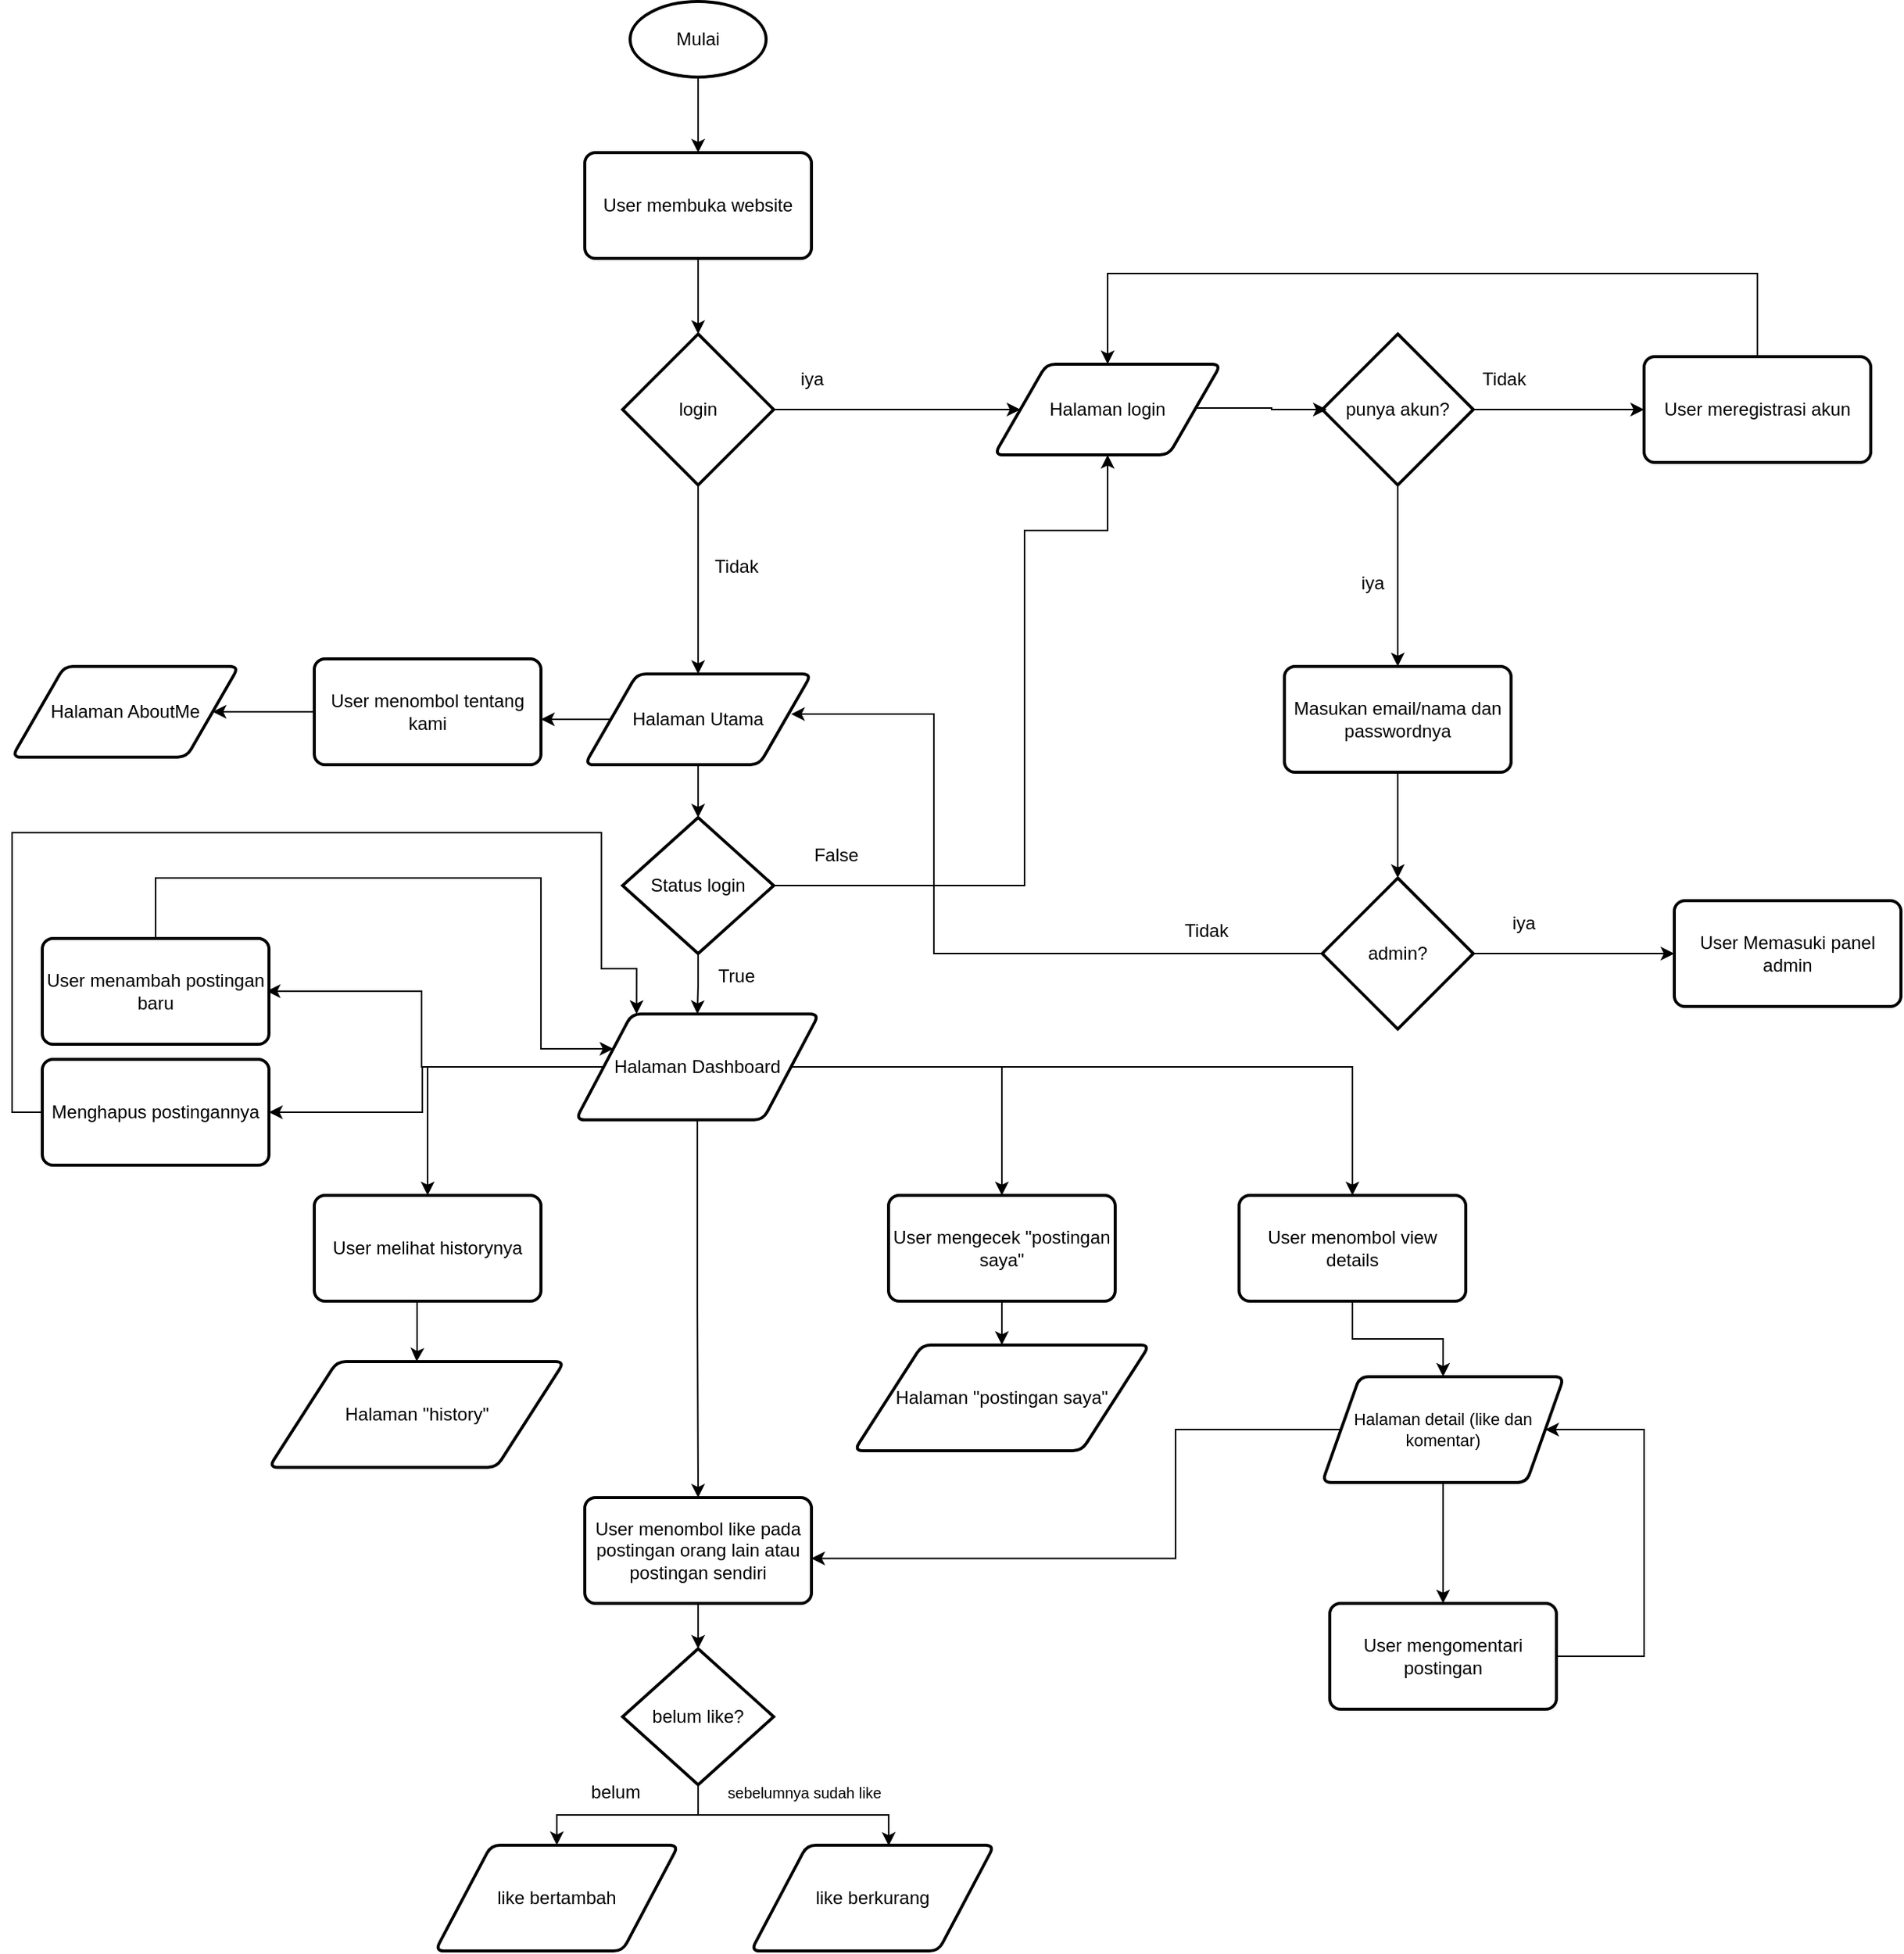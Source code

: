 <mxfile version="27.1.1">
  <diagram name="Halaman-1" id="MJmJi7lBrZbFinYOrvxq">
    <mxGraphModel dx="2633" dy="835" grid="1" gridSize="10" guides="1" tooltips="1" connect="1" arrows="1" fold="1" page="1" pageScale="1" pageWidth="827" pageHeight="1169" math="0" shadow="0">
      <root>
        <mxCell id="0" />
        <mxCell id="1" parent="0" />
        <mxCell id="HMI9Q-J90Ie4Uta5KRQw-22" style="edgeStyle=orthogonalEdgeStyle;rounded=0;orthogonalLoop=1;jettySize=auto;html=1;" edge="1" parent="1" source="HMI9Q-J90Ie4Uta5KRQw-1" target="HMI9Q-J90Ie4Uta5KRQw-2">
          <mxGeometry relative="1" as="geometry" />
        </mxCell>
        <mxCell id="HMI9Q-J90Ie4Uta5KRQw-1" value="Mulai" style="strokeWidth=2;html=1;shape=mxgraph.flowchart.start_1;whiteSpace=wrap;" vertex="1" parent="1">
          <mxGeometry x="369" y="210" width="90" height="50" as="geometry" />
        </mxCell>
        <mxCell id="HMI9Q-J90Ie4Uta5KRQw-2" value="User membuka website" style="rounded=1;whiteSpace=wrap;html=1;absoluteArcSize=1;arcSize=14;strokeWidth=2;" vertex="1" parent="1">
          <mxGeometry x="339" y="310" width="150" height="70" as="geometry" />
        </mxCell>
        <mxCell id="HMI9Q-J90Ie4Uta5KRQw-6" style="edgeStyle=orthogonalEdgeStyle;rounded=0;orthogonalLoop=1;jettySize=auto;html=1;" edge="1" parent="1" source="HMI9Q-J90Ie4Uta5KRQw-4" target="HMI9Q-J90Ie4Uta5KRQw-48">
          <mxGeometry relative="1" as="geometry">
            <mxPoint x="610" y="480" as="targetPoint" />
          </mxGeometry>
        </mxCell>
        <mxCell id="HMI9Q-J90Ie4Uta5KRQw-8" style="edgeStyle=orthogonalEdgeStyle;rounded=0;orthogonalLoop=1;jettySize=auto;html=1;entryX=0.5;entryY=0;entryDx=0;entryDy=0;" edge="1" parent="1" source="HMI9Q-J90Ie4Uta5KRQw-4" target="HMI9Q-J90Ie4Uta5KRQw-39">
          <mxGeometry relative="1" as="geometry">
            <mxPoint x="414" y="650" as="targetPoint" />
          </mxGeometry>
        </mxCell>
        <mxCell id="HMI9Q-J90Ie4Uta5KRQw-4" value="login" style="strokeWidth=2;html=1;shape=mxgraph.flowchart.decision;whiteSpace=wrap;" vertex="1" parent="1">
          <mxGeometry x="364" y="430" width="100" height="100" as="geometry" />
        </mxCell>
        <mxCell id="HMI9Q-J90Ie4Uta5KRQw-12" style="edgeStyle=orthogonalEdgeStyle;rounded=0;orthogonalLoop=1;jettySize=auto;html=1;entryX=0;entryY=0.5;entryDx=0;entryDy=0;" edge="1" parent="1" source="HMI9Q-J90Ie4Uta5KRQw-9" target="HMI9Q-J90Ie4Uta5KRQw-11">
          <mxGeometry relative="1" as="geometry" />
        </mxCell>
        <mxCell id="HMI9Q-J90Ie4Uta5KRQw-14" style="edgeStyle=orthogonalEdgeStyle;rounded=0;orthogonalLoop=1;jettySize=auto;html=1;" edge="1" parent="1" source="HMI9Q-J90Ie4Uta5KRQw-9" target="HMI9Q-J90Ie4Uta5KRQw-13">
          <mxGeometry relative="1" as="geometry" />
        </mxCell>
        <mxCell id="HMI9Q-J90Ie4Uta5KRQw-9" value="punya akun?" style="strokeWidth=2;html=1;shape=mxgraph.flowchart.decision;whiteSpace=wrap;" vertex="1" parent="1">
          <mxGeometry x="827" y="430" width="100" height="100" as="geometry" />
        </mxCell>
        <mxCell id="HMI9Q-J90Ie4Uta5KRQw-10" style="edgeStyle=orthogonalEdgeStyle;rounded=0;orthogonalLoop=1;jettySize=auto;html=1;entryX=0.03;entryY=0.5;entryDx=0;entryDy=0;entryPerimeter=0;exitX=0.894;exitY=0.483;exitDx=0;exitDy=0;exitPerimeter=0;" edge="1" parent="1" source="HMI9Q-J90Ie4Uta5KRQw-48" target="HMI9Q-J90Ie4Uta5KRQw-9">
          <mxGeometry relative="1" as="geometry">
            <mxPoint x="760" y="480" as="sourcePoint" />
          </mxGeometry>
        </mxCell>
        <mxCell id="HMI9Q-J90Ie4Uta5KRQw-19" style="edgeStyle=orthogonalEdgeStyle;rounded=0;orthogonalLoop=1;jettySize=auto;html=1;entryX=0.5;entryY=0;entryDx=0;entryDy=0;" edge="1" parent="1" source="HMI9Q-J90Ie4Uta5KRQw-11" target="HMI9Q-J90Ie4Uta5KRQw-48">
          <mxGeometry relative="1" as="geometry">
            <mxPoint x="685" y="445" as="targetPoint" />
            <Array as="points">
              <mxPoint x="1115" y="390" />
              <mxPoint x="685" y="390" />
            </Array>
          </mxGeometry>
        </mxCell>
        <mxCell id="HMI9Q-J90Ie4Uta5KRQw-11" value="User meregistrasi akun" style="rounded=1;whiteSpace=wrap;html=1;absoluteArcSize=1;arcSize=14;strokeWidth=2;" vertex="1" parent="1">
          <mxGeometry x="1040" y="445" width="150" height="70" as="geometry" />
        </mxCell>
        <mxCell id="HMI9Q-J90Ie4Uta5KRQw-13" value="Masukan email/nama dan passwordnya" style="rounded=1;whiteSpace=wrap;html=1;absoluteArcSize=1;arcSize=14;strokeWidth=2;" vertex="1" parent="1">
          <mxGeometry x="802" y="650" width="150" height="70" as="geometry" />
        </mxCell>
        <mxCell id="HMI9Q-J90Ie4Uta5KRQw-15" value="iya" style="text;html=1;align=center;verticalAlign=middle;resizable=0;points=[];autosize=1;strokeColor=none;fillColor=none;" vertex="1" parent="1">
          <mxGeometry x="840" y="580" width="40" height="30" as="geometry" />
        </mxCell>
        <mxCell id="HMI9Q-J90Ie4Uta5KRQw-16" value="Tidak" style="text;html=1;align=center;verticalAlign=middle;resizable=0;points=[];autosize=1;strokeColor=none;fillColor=none;" vertex="1" parent="1">
          <mxGeometry x="922" y="445" width="50" height="30" as="geometry" />
        </mxCell>
        <mxCell id="HMI9Q-J90Ie4Uta5KRQw-17" value="Tidak" style="text;html=1;align=center;verticalAlign=middle;resizable=0;points=[];autosize=1;strokeColor=none;fillColor=none;" vertex="1" parent="1">
          <mxGeometry x="414" y="569" width="50" height="30" as="geometry" />
        </mxCell>
        <mxCell id="HMI9Q-J90Ie4Uta5KRQw-18" value="iya" style="text;html=1;align=center;verticalAlign=middle;resizable=0;points=[];autosize=1;strokeColor=none;fillColor=none;" vertex="1" parent="1">
          <mxGeometry x="469" y="445" width="40" height="30" as="geometry" />
        </mxCell>
        <mxCell id="HMI9Q-J90Ie4Uta5KRQw-23" style="edgeStyle=orthogonalEdgeStyle;rounded=0;orthogonalLoop=1;jettySize=auto;html=1;entryX=0.5;entryY=0;entryDx=0;entryDy=0;entryPerimeter=0;" edge="1" parent="1" source="HMI9Q-J90Ie4Uta5KRQw-2" target="HMI9Q-J90Ie4Uta5KRQw-4">
          <mxGeometry relative="1" as="geometry" />
        </mxCell>
        <mxCell id="HMI9Q-J90Ie4Uta5KRQw-26" style="edgeStyle=orthogonalEdgeStyle;rounded=0;orthogonalLoop=1;jettySize=auto;html=1;entryX=0.5;entryY=0;entryDx=0;entryDy=0;" edge="1" parent="1" source="HMI9Q-J90Ie4Uta5KRQw-24" target="HMI9Q-J90Ie4Uta5KRQw-53">
          <mxGeometry relative="1" as="geometry">
            <mxPoint x="414" y="880" as="targetPoint" />
          </mxGeometry>
        </mxCell>
        <mxCell id="HMI9Q-J90Ie4Uta5KRQw-35" style="rounded=0;orthogonalLoop=1;jettySize=auto;html=1;entryX=0.5;entryY=1;entryDx=0;entryDy=0;exitX=1;exitY=0.5;exitDx=0;exitDy=0;exitPerimeter=0;edgeStyle=orthogonalEdgeStyle;strokeColor=light-dark(#000000,#FFF600);" edge="1" parent="1" source="HMI9Q-J90Ie4Uta5KRQw-24" target="HMI9Q-J90Ie4Uta5KRQw-48">
          <mxGeometry relative="1" as="geometry">
            <mxPoint x="685" y="515" as="targetPoint" />
            <Array as="points">
              <mxPoint x="630" y="795" />
              <mxPoint x="630" y="560" />
              <mxPoint x="685" y="560" />
            </Array>
          </mxGeometry>
        </mxCell>
        <mxCell id="HMI9Q-J90Ie4Uta5KRQw-24" value="Status login" style="strokeWidth=2;html=1;shape=mxgraph.flowchart.decision;whiteSpace=wrap;" vertex="1" parent="1">
          <mxGeometry x="364" y="750" width="100" height="90" as="geometry" />
        </mxCell>
        <mxCell id="HMI9Q-J90Ie4Uta5KRQw-25" style="edgeStyle=orthogonalEdgeStyle;rounded=0;orthogonalLoop=1;jettySize=auto;html=1;entryX=0.5;entryY=0;entryDx=0;entryDy=0;entryPerimeter=0;exitX=0.5;exitY=1;exitDx=0;exitDy=0;" edge="1" parent="1" source="HMI9Q-J90Ie4Uta5KRQw-39" target="HMI9Q-J90Ie4Uta5KRQw-24">
          <mxGeometry relative="1" as="geometry">
            <mxPoint x="414" y="720" as="sourcePoint" />
          </mxGeometry>
        </mxCell>
        <mxCell id="HMI9Q-J90Ie4Uta5KRQw-31" style="edgeStyle=orthogonalEdgeStyle;rounded=0;orthogonalLoop=1;jettySize=auto;html=1;entryX=0;entryY=0.5;entryDx=0;entryDy=0;" edge="1" parent="1" source="HMI9Q-J90Ie4Uta5KRQw-27" target="HMI9Q-J90Ie4Uta5KRQw-30">
          <mxGeometry relative="1" as="geometry" />
        </mxCell>
        <mxCell id="HMI9Q-J90Ie4Uta5KRQw-33" style="edgeStyle=orthogonalEdgeStyle;rounded=0;orthogonalLoop=1;jettySize=auto;html=1;entryX=0.91;entryY=0.442;entryDx=0;entryDy=0;entryPerimeter=0;" edge="1" parent="1" source="HMI9Q-J90Ie4Uta5KRQw-27" target="HMI9Q-J90Ie4Uta5KRQw-39">
          <mxGeometry relative="1" as="geometry">
            <mxPoint x="489" y="685" as="targetPoint" />
            <Array as="points">
              <mxPoint x="570" y="840" />
              <mxPoint x="570" y="682" />
            </Array>
          </mxGeometry>
        </mxCell>
        <mxCell id="HMI9Q-J90Ie4Uta5KRQw-27" value="admin?" style="strokeWidth=2;html=1;shape=mxgraph.flowchart.decision;whiteSpace=wrap;" vertex="1" parent="1">
          <mxGeometry x="827" y="790" width="100" height="100" as="geometry" />
        </mxCell>
        <mxCell id="HMI9Q-J90Ie4Uta5KRQw-29" style="edgeStyle=orthogonalEdgeStyle;rounded=0;orthogonalLoop=1;jettySize=auto;html=1;entryX=0.5;entryY=0;entryDx=0;entryDy=0;entryPerimeter=0;" edge="1" parent="1" source="HMI9Q-J90Ie4Uta5KRQw-13" target="HMI9Q-J90Ie4Uta5KRQw-27">
          <mxGeometry relative="1" as="geometry" />
        </mxCell>
        <mxCell id="HMI9Q-J90Ie4Uta5KRQw-30" value="User Memasuki panel admin" style="rounded=1;whiteSpace=wrap;html=1;absoluteArcSize=1;arcSize=14;strokeWidth=2;" vertex="1" parent="1">
          <mxGeometry x="1060" y="805" width="150" height="70" as="geometry" />
        </mxCell>
        <mxCell id="HMI9Q-J90Ie4Uta5KRQw-32" value="iya" style="text;html=1;align=center;verticalAlign=middle;resizable=0;points=[];autosize=1;strokeColor=none;fillColor=none;" vertex="1" parent="1">
          <mxGeometry x="940" y="805" width="40" height="30" as="geometry" />
        </mxCell>
        <mxCell id="HMI9Q-J90Ie4Uta5KRQw-34" value="Tidak" style="text;html=1;align=center;verticalAlign=middle;resizable=0;points=[];autosize=1;strokeColor=none;fillColor=none;" vertex="1" parent="1">
          <mxGeometry x="725" y="810" width="50" height="30" as="geometry" />
        </mxCell>
        <mxCell id="HMI9Q-J90Ie4Uta5KRQw-37" value="False" style="text;html=1;align=center;verticalAlign=middle;resizable=0;points=[];autosize=1;strokeColor=none;fillColor=none;" vertex="1" parent="1">
          <mxGeometry x="480" y="760" width="50" height="30" as="geometry" />
        </mxCell>
        <mxCell id="HMI9Q-J90Ie4Uta5KRQw-38" value="True" style="text;html=1;align=center;verticalAlign=middle;resizable=0;points=[];autosize=1;strokeColor=none;fillColor=none;" vertex="1" parent="1">
          <mxGeometry x="414" y="840" width="50" height="30" as="geometry" />
        </mxCell>
        <mxCell id="HMI9Q-J90Ie4Uta5KRQw-47" style="edgeStyle=orthogonalEdgeStyle;rounded=0;orthogonalLoop=1;jettySize=auto;html=1;" edge="1" parent="1" source="HMI9Q-J90Ie4Uta5KRQw-39" target="HMI9Q-J90Ie4Uta5KRQw-42">
          <mxGeometry relative="1" as="geometry">
            <Array as="points">
              <mxPoint x="340" y="680" />
              <mxPoint x="340" y="680" />
            </Array>
          </mxGeometry>
        </mxCell>
        <mxCell id="HMI9Q-J90Ie4Uta5KRQw-39" value="Halaman Utama" style="shape=parallelogram;html=1;strokeWidth=2;perimeter=parallelogramPerimeter;whiteSpace=wrap;rounded=1;arcSize=12;size=0.23;" vertex="1" parent="1">
          <mxGeometry x="339" y="655" width="150" height="60" as="geometry" />
        </mxCell>
        <mxCell id="HMI9Q-J90Ie4Uta5KRQw-51" style="edgeStyle=orthogonalEdgeStyle;rounded=0;orthogonalLoop=1;jettySize=auto;html=1;entryX=1;entryY=0.5;entryDx=0;entryDy=0;" edge="1" parent="1" source="HMI9Q-J90Ie4Uta5KRQw-42" target="HMI9Q-J90Ie4Uta5KRQw-50">
          <mxGeometry relative="1" as="geometry" />
        </mxCell>
        <mxCell id="HMI9Q-J90Ie4Uta5KRQw-42" value="User menombol tentang kami" style="rounded=1;whiteSpace=wrap;html=1;absoluteArcSize=1;arcSize=14;strokeWidth=2;" vertex="1" parent="1">
          <mxGeometry x="160" y="645" width="150" height="70" as="geometry" />
        </mxCell>
        <mxCell id="HMI9Q-J90Ie4Uta5KRQw-48" value="Halaman login" style="shape=parallelogram;html=1;strokeWidth=2;perimeter=parallelogramPerimeter;whiteSpace=wrap;rounded=1;arcSize=12;size=0.23;" vertex="1" parent="1">
          <mxGeometry x="610" y="450" width="150" height="60" as="geometry" />
        </mxCell>
        <mxCell id="HMI9Q-J90Ie4Uta5KRQw-50" value="Halaman AboutMe" style="shape=parallelogram;html=1;strokeWidth=2;perimeter=parallelogramPerimeter;whiteSpace=wrap;rounded=1;arcSize=12;size=0.23;" vertex="1" parent="1">
          <mxGeometry x="-40" y="650" width="150" height="60" as="geometry" />
        </mxCell>
        <mxCell id="HMI9Q-J90Ie4Uta5KRQw-76" style="edgeStyle=orthogonalEdgeStyle;rounded=0;orthogonalLoop=1;jettySize=auto;html=1;" edge="1" parent="1" source="HMI9Q-J90Ie4Uta5KRQw-52" target="HMI9Q-J90Ie4Uta5KRQw-75">
          <mxGeometry relative="1" as="geometry" />
        </mxCell>
        <mxCell id="HMI9Q-J90Ie4Uta5KRQw-78" style="edgeStyle=orthogonalEdgeStyle;rounded=0;orthogonalLoop=1;jettySize=auto;html=1;entryX=0.566;entryY=0.006;entryDx=0;entryDy=0;entryPerimeter=0;" edge="1" parent="1" source="HMI9Q-J90Ie4Uta5KRQw-52" target="HMI9Q-J90Ie4Uta5KRQw-79">
          <mxGeometry relative="1" as="geometry">
            <mxPoint x="460" y="1210" as="targetPoint" />
          </mxGeometry>
        </mxCell>
        <mxCell id="HMI9Q-J90Ie4Uta5KRQw-52" value="belum like?" style="strokeWidth=2;html=1;shape=mxgraph.flowchart.decision;whiteSpace=wrap;" vertex="1" parent="1">
          <mxGeometry x="364" y="1300" width="100" height="90" as="geometry" />
        </mxCell>
        <mxCell id="HMI9Q-J90Ie4Uta5KRQw-56" value="" style="edgeStyle=orthogonalEdgeStyle;rounded=0;orthogonalLoop=1;jettySize=auto;html=1;entryX=0.99;entryY=0.498;entryDx=0;entryDy=0;entryPerimeter=0;" edge="1" parent="1" target="HMI9Q-J90Ie4Uta5KRQw-55">
          <mxGeometry relative="1" as="geometry">
            <mxPoint x="345.755" y="915" as="sourcePoint" />
            <mxPoint x="124.24" y="865" as="targetPoint" />
            <Array as="points">
              <mxPoint x="231" y="915" />
              <mxPoint x="231" y="865" />
            </Array>
          </mxGeometry>
        </mxCell>
        <mxCell id="HMI9Q-J90Ie4Uta5KRQw-58" style="edgeStyle=orthogonalEdgeStyle;rounded=0;orthogonalLoop=1;jettySize=auto;html=1;entryX=0.5;entryY=0;entryDx=0;entryDy=0;" edge="1" parent="1" source="HMI9Q-J90Ie4Uta5KRQw-53" target="HMI9Q-J90Ie4Uta5KRQw-57">
          <mxGeometry relative="1" as="geometry" />
        </mxCell>
        <mxCell id="HMI9Q-J90Ie4Uta5KRQw-60" style="edgeStyle=orthogonalEdgeStyle;rounded=0;orthogonalLoop=1;jettySize=auto;html=1;entryX=0.5;entryY=0;entryDx=0;entryDy=0;" edge="1" parent="1" source="HMI9Q-J90Ie4Uta5KRQw-53" target="HMI9Q-J90Ie4Uta5KRQw-59">
          <mxGeometry relative="1" as="geometry">
            <Array as="points">
              <mxPoint x="235" y="915" />
            </Array>
          </mxGeometry>
        </mxCell>
        <mxCell id="HMI9Q-J90Ie4Uta5KRQw-70" style="edgeStyle=orthogonalEdgeStyle;rounded=0;orthogonalLoop=1;jettySize=auto;html=1;entryX=1;entryY=0.5;entryDx=0;entryDy=0;" edge="1" parent="1" source="HMI9Q-J90Ie4Uta5KRQw-53" target="HMI9Q-J90Ie4Uta5KRQw-69">
          <mxGeometry relative="1" as="geometry" />
        </mxCell>
        <mxCell id="HMI9Q-J90Ie4Uta5KRQw-73" style="edgeStyle=orthogonalEdgeStyle;rounded=0;orthogonalLoop=1;jettySize=auto;html=1;entryX=0.5;entryY=0;entryDx=0;entryDy=0;" edge="1" parent="1" source="HMI9Q-J90Ie4Uta5KRQw-53" target="HMI9Q-J90Ie4Uta5KRQw-72">
          <mxGeometry relative="1" as="geometry" />
        </mxCell>
        <mxCell id="HMI9Q-J90Ie4Uta5KRQw-82" style="edgeStyle=orthogonalEdgeStyle;rounded=0;orthogonalLoop=1;jettySize=auto;html=1;" edge="1" parent="1" source="HMI9Q-J90Ie4Uta5KRQw-53" target="HMI9Q-J90Ie4Uta5KRQw-81">
          <mxGeometry relative="1" as="geometry" />
        </mxCell>
        <mxCell id="HMI9Q-J90Ie4Uta5KRQw-53" value="Halaman Dashboard" style="shape=parallelogram;html=1;strokeWidth=2;perimeter=parallelogramPerimeter;whiteSpace=wrap;rounded=1;arcSize=12;size=0.23;" vertex="1" parent="1">
          <mxGeometry x="333" y="880" width="161" height="70" as="geometry" />
        </mxCell>
        <mxCell id="HMI9Q-J90Ie4Uta5KRQw-67" style="edgeStyle=orthogonalEdgeStyle;rounded=0;orthogonalLoop=1;jettySize=auto;html=1;entryX=0;entryY=0.25;entryDx=0;entryDy=0;" edge="1" parent="1" source="HMI9Q-J90Ie4Uta5KRQw-55" target="HMI9Q-J90Ie4Uta5KRQw-53">
          <mxGeometry relative="1" as="geometry">
            <mxPoint x="80" y="770" as="targetPoint" />
            <Array as="points">
              <mxPoint x="55" y="790" />
              <mxPoint x="310" y="790" />
              <mxPoint x="310" y="903" />
              <mxPoint x="358" y="903" />
            </Array>
          </mxGeometry>
        </mxCell>
        <mxCell id="HMI9Q-J90Ie4Uta5KRQw-55" value="User menambah postingan baru" style="rounded=1;whiteSpace=wrap;html=1;absoluteArcSize=1;arcSize=14;strokeWidth=2;" vertex="1" parent="1">
          <mxGeometry x="-20" y="830" width="150" height="70" as="geometry" />
        </mxCell>
        <mxCell id="HMI9Q-J90Ie4Uta5KRQw-62" style="edgeStyle=orthogonalEdgeStyle;rounded=0;orthogonalLoop=1;jettySize=auto;html=1;entryX=0.5;entryY=0;entryDx=0;entryDy=0;" edge="1" parent="1" source="HMI9Q-J90Ie4Uta5KRQw-57" target="HMI9Q-J90Ie4Uta5KRQw-61">
          <mxGeometry relative="1" as="geometry" />
        </mxCell>
        <mxCell id="HMI9Q-J90Ie4Uta5KRQw-57" value="User mengecek &quot;postingan saya&quot;" style="rounded=1;whiteSpace=wrap;html=1;absoluteArcSize=1;arcSize=14;strokeWidth=2;" vertex="1" parent="1">
          <mxGeometry x="540" y="1000" width="150" height="70" as="geometry" />
        </mxCell>
        <mxCell id="HMI9Q-J90Ie4Uta5KRQw-59" value="User melihat historynya" style="rounded=1;whiteSpace=wrap;html=1;absoluteArcSize=1;arcSize=14;strokeWidth=2;" vertex="1" parent="1">
          <mxGeometry x="160" y="1000" width="150" height="70" as="geometry" />
        </mxCell>
        <mxCell id="HMI9Q-J90Ie4Uta5KRQw-61" value="Halaman &quot;postingan saya&quot;" style="shape=parallelogram;html=1;strokeWidth=2;perimeter=parallelogramPerimeter;whiteSpace=wrap;rounded=1;arcSize=12;size=0.23;" vertex="1" parent="1">
          <mxGeometry x="517.25" y="1099" width="195.5" height="70" as="geometry" />
        </mxCell>
        <mxCell id="HMI9Q-J90Ie4Uta5KRQw-63" value="Halaman &quot;history&quot;" style="shape=parallelogram;html=1;strokeWidth=2;perimeter=parallelogramPerimeter;whiteSpace=wrap;rounded=1;arcSize=12;size=0.23;" vertex="1" parent="1">
          <mxGeometry x="130" y="1110" width="195.5" height="70" as="geometry" />
        </mxCell>
        <mxCell id="HMI9Q-J90Ie4Uta5KRQw-65" style="edgeStyle=orthogonalEdgeStyle;rounded=0;orthogonalLoop=1;jettySize=auto;html=1;entryX=0.5;entryY=0;entryDx=0;entryDy=0;" edge="1" parent="1" source="HMI9Q-J90Ie4Uta5KRQw-59" target="HMI9Q-J90Ie4Uta5KRQw-63">
          <mxGeometry relative="1" as="geometry">
            <Array as="points">
              <mxPoint x="228" y="1105" />
              <mxPoint x="228" y="1105" />
            </Array>
          </mxGeometry>
        </mxCell>
        <mxCell id="HMI9Q-J90Ie4Uta5KRQw-71" style="edgeStyle=orthogonalEdgeStyle;rounded=0;orthogonalLoop=1;jettySize=auto;html=1;entryX=0.25;entryY=0;entryDx=0;entryDy=0;exitX=0;exitY=0.5;exitDx=0;exitDy=0;" edge="1" parent="1" source="HMI9Q-J90Ie4Uta5KRQw-69" target="HMI9Q-J90Ie4Uta5KRQw-53">
          <mxGeometry relative="1" as="geometry">
            <Array as="points">
              <mxPoint x="-40" y="945" />
              <mxPoint x="-40" y="760" />
              <mxPoint x="350" y="760" />
              <mxPoint x="350" y="850" />
              <mxPoint x="373" y="850" />
            </Array>
          </mxGeometry>
        </mxCell>
        <mxCell id="HMI9Q-J90Ie4Uta5KRQw-69" value="Menghapus postingannya" style="rounded=1;whiteSpace=wrap;html=1;absoluteArcSize=1;arcSize=14;strokeWidth=2;" vertex="1" parent="1">
          <mxGeometry x="-20" y="910" width="150" height="70" as="geometry" />
        </mxCell>
        <mxCell id="HMI9Q-J90Ie4Uta5KRQw-72" value="User menombol like pada postingan orang lain atau postingan sendiri" style="rounded=1;whiteSpace=wrap;html=1;absoluteArcSize=1;arcSize=14;strokeWidth=2;" vertex="1" parent="1">
          <mxGeometry x="339" y="1200" width="150" height="70" as="geometry" />
        </mxCell>
        <mxCell id="HMI9Q-J90Ie4Uta5KRQw-74" style="edgeStyle=orthogonalEdgeStyle;rounded=0;orthogonalLoop=1;jettySize=auto;html=1;entryX=0.5;entryY=0;entryDx=0;entryDy=0;entryPerimeter=0;" edge="1" parent="1" source="HMI9Q-J90Ie4Uta5KRQw-72" target="HMI9Q-J90Ie4Uta5KRQw-52">
          <mxGeometry relative="1" as="geometry" />
        </mxCell>
        <mxCell id="HMI9Q-J90Ie4Uta5KRQw-75" value="like bertambah" style="shape=parallelogram;html=1;strokeWidth=2;perimeter=parallelogramPerimeter;whiteSpace=wrap;rounded=1;arcSize=12;size=0.23;" vertex="1" parent="1">
          <mxGeometry x="240" y="1430" width="161" height="70" as="geometry" />
        </mxCell>
        <mxCell id="HMI9Q-J90Ie4Uta5KRQw-77" value="belum" style="text;html=1;align=center;verticalAlign=middle;resizable=0;points=[];autosize=1;strokeColor=none;fillColor=none;" vertex="1" parent="1">
          <mxGeometry x="329" y="1380" width="60" height="30" as="geometry" />
        </mxCell>
        <mxCell id="HMI9Q-J90Ie4Uta5KRQw-79" value="like berkurang" style="shape=parallelogram;html=1;strokeWidth=2;perimeter=parallelogramPerimeter;whiteSpace=wrap;rounded=1;arcSize=12;size=0.23;" vertex="1" parent="1">
          <mxGeometry x="449" y="1430" width="161" height="70" as="geometry" />
        </mxCell>
        <mxCell id="HMI9Q-J90Ie4Uta5KRQw-80" value="sebelumnya sudah like" style="text;html=1;align=center;verticalAlign=middle;resizable=0;points=[];autosize=1;strokeColor=none;fillColor=none;fontSize=10;" vertex="1" parent="1">
          <mxGeometry x="418.5" y="1380" width="130" height="30" as="geometry" />
        </mxCell>
        <mxCell id="HMI9Q-J90Ie4Uta5KRQw-84" style="edgeStyle=orthogonalEdgeStyle;rounded=0;orthogonalLoop=1;jettySize=auto;html=1;" edge="1" parent="1" source="HMI9Q-J90Ie4Uta5KRQw-81" target="HMI9Q-J90Ie4Uta5KRQw-83">
          <mxGeometry relative="1" as="geometry" />
        </mxCell>
        <mxCell id="HMI9Q-J90Ie4Uta5KRQw-81" value="User menombol view details" style="rounded=1;whiteSpace=wrap;html=1;absoluteArcSize=1;arcSize=14;strokeWidth=2;" vertex="1" parent="1">
          <mxGeometry x="772" y="1000" width="150" height="70" as="geometry" />
        </mxCell>
        <mxCell id="HMI9Q-J90Ie4Uta5KRQw-86" style="edgeStyle=orthogonalEdgeStyle;rounded=0;orthogonalLoop=1;jettySize=auto;html=1;entryX=0.5;entryY=0;entryDx=0;entryDy=0;" edge="1" parent="1" source="HMI9Q-J90Ie4Uta5KRQw-83" target="HMI9Q-J90Ie4Uta5KRQw-85">
          <mxGeometry relative="1" as="geometry" />
        </mxCell>
        <mxCell id="HMI9Q-J90Ie4Uta5KRQw-83" value="Halaman detail (like dan komentar)" style="shape=parallelogram;html=1;strokeWidth=2;perimeter=parallelogramPerimeter;whiteSpace=wrap;rounded=1;arcSize=12;size=0.155;fontSize=11;" vertex="1" parent="1">
          <mxGeometry x="827" y="1120" width="160" height="70" as="geometry" />
        </mxCell>
        <mxCell id="HMI9Q-J90Ie4Uta5KRQw-87" style="edgeStyle=orthogonalEdgeStyle;rounded=0;orthogonalLoop=1;jettySize=auto;html=1;entryX=1;entryY=0.5;entryDx=0;entryDy=0;exitX=1;exitY=0.5;exitDx=0;exitDy=0;" edge="1" parent="1" source="HMI9Q-J90Ie4Uta5KRQw-85" target="HMI9Q-J90Ie4Uta5KRQw-83">
          <mxGeometry relative="1" as="geometry">
            <Array as="points">
              <mxPoint x="1040" y="1305" />
              <mxPoint x="1040" y="1155" />
            </Array>
          </mxGeometry>
        </mxCell>
        <mxCell id="HMI9Q-J90Ie4Uta5KRQw-85" value="User mengomentari postingan" style="rounded=1;whiteSpace=wrap;html=1;absoluteArcSize=1;arcSize=14;strokeWidth=2;" vertex="1" parent="1">
          <mxGeometry x="832" y="1270" width="150" height="70" as="geometry" />
        </mxCell>
        <mxCell id="HMI9Q-J90Ie4Uta5KRQw-88" style="edgeStyle=orthogonalEdgeStyle;rounded=0;orthogonalLoop=1;jettySize=auto;html=1;entryX=0.999;entryY=0.575;entryDx=0;entryDy=0;entryPerimeter=0;" edge="1" parent="1" source="HMI9Q-J90Ie4Uta5KRQw-83" target="HMI9Q-J90Ie4Uta5KRQw-72">
          <mxGeometry relative="1" as="geometry">
            <Array as="points">
              <mxPoint x="730" y="1155" />
              <mxPoint x="730" y="1240" />
            </Array>
          </mxGeometry>
        </mxCell>
      </root>
    </mxGraphModel>
  </diagram>
</mxfile>

